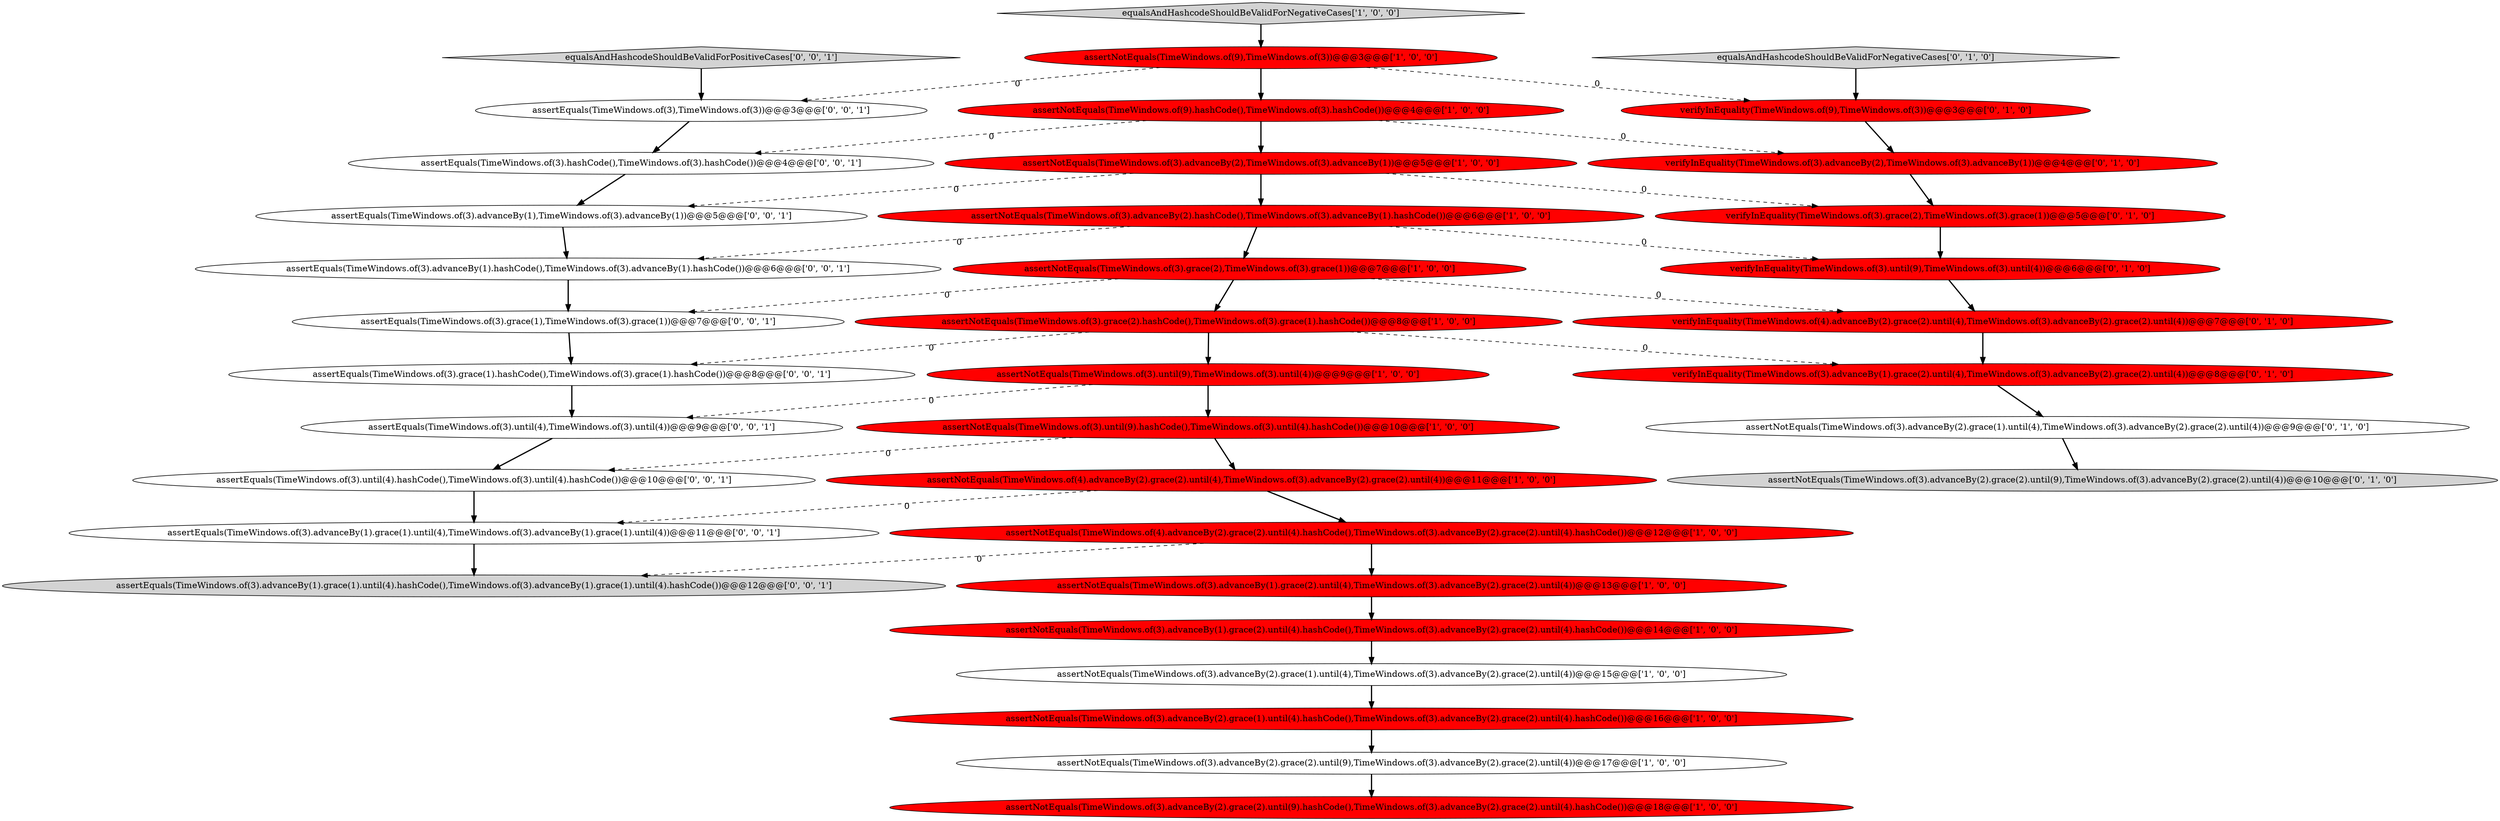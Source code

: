 digraph {
12 [style = filled, label = "assertNotEquals(TimeWindows.of(4).advanceBy(2).grace(2).until(4),TimeWindows.of(3).advanceBy(2).grace(2).until(4))@@@11@@@['1', '0', '0']", fillcolor = red, shape = ellipse image = "AAA1AAABBB1BBB"];
34 [style = filled, label = "equalsAndHashcodeShouldBeValidForPositiveCases['0', '0', '1']", fillcolor = lightgray, shape = diamond image = "AAA0AAABBB3BBB"];
29 [style = filled, label = "assertEquals(TimeWindows.of(3).hashCode(),TimeWindows.of(3).hashCode())@@@4@@@['0', '0', '1']", fillcolor = white, shape = ellipse image = "AAA0AAABBB3BBB"];
7 [style = filled, label = "assertNotEquals(TimeWindows.of(9).hashCode(),TimeWindows.of(3).hashCode())@@@4@@@['1', '0', '0']", fillcolor = red, shape = ellipse image = "AAA1AAABBB1BBB"];
9 [style = filled, label = "assertNotEquals(TimeWindows.of(3).advanceBy(2),TimeWindows.of(3).advanceBy(1))@@@5@@@['1', '0', '0']", fillcolor = red, shape = ellipse image = "AAA1AAABBB1BBB"];
25 [style = filled, label = "verifyInEquality(TimeWindows.of(3).until(9),TimeWindows.of(3).until(4))@@@6@@@['0', '1', '0']", fillcolor = red, shape = ellipse image = "AAA1AAABBB2BBB"];
2 [style = filled, label = "equalsAndHashcodeShouldBeValidForNegativeCases['1', '0', '0']", fillcolor = lightgray, shape = diamond image = "AAA0AAABBB1BBB"];
18 [style = filled, label = "verifyInEquality(TimeWindows.of(3).advanceBy(1).grace(2).until(4),TimeWindows.of(3).advanceBy(2).grace(2).until(4))@@@8@@@['0', '1', '0']", fillcolor = red, shape = ellipse image = "AAA1AAABBB2BBB"];
3 [style = filled, label = "assertNotEquals(TimeWindows.of(3).advanceBy(2).grace(2).until(9).hashCode(),TimeWindows.of(3).advanceBy(2).grace(2).until(4).hashCode())@@@18@@@['1', '0', '0']", fillcolor = red, shape = ellipse image = "AAA1AAABBB1BBB"];
21 [style = filled, label = "verifyInEquality(TimeWindows.of(3).grace(2),TimeWindows.of(3).grace(1))@@@5@@@['0', '1', '0']", fillcolor = red, shape = ellipse image = "AAA1AAABBB2BBB"];
13 [style = filled, label = "assertNotEquals(TimeWindows.of(3).advanceBy(2).grace(1).until(4),TimeWindows.of(3).advanceBy(2).grace(2).until(4))@@@15@@@['1', '0', '0']", fillcolor = white, shape = ellipse image = "AAA0AAABBB1BBB"];
0 [style = filled, label = "assertNotEquals(TimeWindows.of(3).until(9),TimeWindows.of(3).until(4))@@@9@@@['1', '0', '0']", fillcolor = red, shape = ellipse image = "AAA1AAABBB1BBB"];
20 [style = filled, label = "verifyInEquality(TimeWindows.of(3).advanceBy(2),TimeWindows.of(3).advanceBy(1))@@@4@@@['0', '1', '0']", fillcolor = red, shape = ellipse image = "AAA1AAABBB2BBB"];
1 [style = filled, label = "assertNotEquals(TimeWindows.of(3).advanceBy(1).grace(2).until(4).hashCode(),TimeWindows.of(3).advanceBy(2).grace(2).until(4).hashCode())@@@14@@@['1', '0', '0']", fillcolor = red, shape = ellipse image = "AAA1AAABBB1BBB"];
28 [style = filled, label = "assertEquals(TimeWindows.of(3).grace(1),TimeWindows.of(3).grace(1))@@@7@@@['0', '0', '1']", fillcolor = white, shape = ellipse image = "AAA0AAABBB3BBB"];
31 [style = filled, label = "assertEquals(TimeWindows.of(3).until(4).hashCode(),TimeWindows.of(3).until(4).hashCode())@@@10@@@['0', '0', '1']", fillcolor = white, shape = ellipse image = "AAA0AAABBB3BBB"];
26 [style = filled, label = "assertEquals(TimeWindows.of(3).until(4),TimeWindows.of(3).until(4))@@@9@@@['0', '0', '1']", fillcolor = white, shape = ellipse image = "AAA0AAABBB3BBB"];
4 [style = filled, label = "assertNotEquals(TimeWindows.of(3).grace(2).hashCode(),TimeWindows.of(3).grace(1).hashCode())@@@8@@@['1', '0', '0']", fillcolor = red, shape = ellipse image = "AAA1AAABBB1BBB"];
17 [style = filled, label = "verifyInEquality(TimeWindows.of(4).advanceBy(2).grace(2).until(4),TimeWindows.of(3).advanceBy(2).grace(2).until(4))@@@7@@@['0', '1', '0']", fillcolor = red, shape = ellipse image = "AAA1AAABBB2BBB"];
15 [style = filled, label = "assertNotEquals(TimeWindows.of(3).advanceBy(1).grace(2).until(4),TimeWindows.of(3).advanceBy(2).grace(2).until(4))@@@13@@@['1', '0', '0']", fillcolor = red, shape = ellipse image = "AAA1AAABBB1BBB"];
22 [style = filled, label = "assertNotEquals(TimeWindows.of(3).advanceBy(2).grace(1).until(4),TimeWindows.of(3).advanceBy(2).grace(2).until(4))@@@9@@@['0', '1', '0']", fillcolor = white, shape = ellipse image = "AAA0AAABBB2BBB"];
30 [style = filled, label = "assertEquals(TimeWindows.of(3).advanceBy(1).hashCode(),TimeWindows.of(3).advanceBy(1).hashCode())@@@6@@@['0', '0', '1']", fillcolor = white, shape = ellipse image = "AAA0AAABBB3BBB"];
32 [style = filled, label = "assertEquals(TimeWindows.of(3).advanceBy(1),TimeWindows.of(3).advanceBy(1))@@@5@@@['0', '0', '1']", fillcolor = white, shape = ellipse image = "AAA0AAABBB3BBB"];
11 [style = filled, label = "assertNotEquals(TimeWindows.of(9),TimeWindows.of(3))@@@3@@@['1', '0', '0']", fillcolor = red, shape = ellipse image = "AAA1AAABBB1BBB"];
5 [style = filled, label = "assertNotEquals(TimeWindows.of(3).advanceBy(2).hashCode(),TimeWindows.of(3).advanceBy(1).hashCode())@@@6@@@['1', '0', '0']", fillcolor = red, shape = ellipse image = "AAA1AAABBB1BBB"];
19 [style = filled, label = "equalsAndHashcodeShouldBeValidForNegativeCases['0', '1', '0']", fillcolor = lightgray, shape = diamond image = "AAA0AAABBB2BBB"];
36 [style = filled, label = "assertEquals(TimeWindows.of(3),TimeWindows.of(3))@@@3@@@['0', '0', '1']", fillcolor = white, shape = ellipse image = "AAA0AAABBB3BBB"];
10 [style = filled, label = "assertNotEquals(TimeWindows.of(3).grace(2),TimeWindows.of(3).grace(1))@@@7@@@['1', '0', '0']", fillcolor = red, shape = ellipse image = "AAA1AAABBB1BBB"];
33 [style = filled, label = "assertEquals(TimeWindows.of(3).grace(1).hashCode(),TimeWindows.of(3).grace(1).hashCode())@@@8@@@['0', '0', '1']", fillcolor = white, shape = ellipse image = "AAA0AAABBB3BBB"];
6 [style = filled, label = "assertNotEquals(TimeWindows.of(3).advanceBy(2).grace(1).until(4).hashCode(),TimeWindows.of(3).advanceBy(2).grace(2).until(4).hashCode())@@@16@@@['1', '0', '0']", fillcolor = red, shape = ellipse image = "AAA1AAABBB1BBB"];
14 [style = filled, label = "assertNotEquals(TimeWindows.of(3).advanceBy(2).grace(2).until(9),TimeWindows.of(3).advanceBy(2).grace(2).until(4))@@@17@@@['1', '0', '0']", fillcolor = white, shape = ellipse image = "AAA0AAABBB1BBB"];
24 [style = filled, label = "verifyInEquality(TimeWindows.of(9),TimeWindows.of(3))@@@3@@@['0', '1', '0']", fillcolor = red, shape = ellipse image = "AAA1AAABBB2BBB"];
27 [style = filled, label = "assertEquals(TimeWindows.of(3).advanceBy(1).grace(1).until(4).hashCode(),TimeWindows.of(3).advanceBy(1).grace(1).until(4).hashCode())@@@12@@@['0', '0', '1']", fillcolor = lightgray, shape = ellipse image = "AAA0AAABBB3BBB"];
23 [style = filled, label = "assertNotEquals(TimeWindows.of(3).advanceBy(2).grace(2).until(9),TimeWindows.of(3).advanceBy(2).grace(2).until(4))@@@10@@@['0', '1', '0']", fillcolor = lightgray, shape = ellipse image = "AAA0AAABBB2BBB"];
16 [style = filled, label = "assertNotEquals(TimeWindows.of(4).advanceBy(2).grace(2).until(4).hashCode(),TimeWindows.of(3).advanceBy(2).grace(2).until(4).hashCode())@@@12@@@['1', '0', '0']", fillcolor = red, shape = ellipse image = "AAA1AAABBB1BBB"];
35 [style = filled, label = "assertEquals(TimeWindows.of(3).advanceBy(1).grace(1).until(4),TimeWindows.of(3).advanceBy(1).grace(1).until(4))@@@11@@@['0', '0', '1']", fillcolor = white, shape = ellipse image = "AAA0AAABBB3BBB"];
8 [style = filled, label = "assertNotEquals(TimeWindows.of(3).until(9).hashCode(),TimeWindows.of(3).until(4).hashCode())@@@10@@@['1', '0', '0']", fillcolor = red, shape = ellipse image = "AAA1AAABBB1BBB"];
14->3 [style = bold, label=""];
5->10 [style = bold, label=""];
16->15 [style = bold, label=""];
4->18 [style = dashed, label="0"];
35->27 [style = bold, label=""];
12->35 [style = dashed, label="0"];
16->27 [style = dashed, label="0"];
36->29 [style = bold, label=""];
7->20 [style = dashed, label="0"];
10->28 [style = dashed, label="0"];
0->26 [style = dashed, label="0"];
5->25 [style = dashed, label="0"];
12->16 [style = bold, label=""];
21->25 [style = bold, label=""];
32->30 [style = bold, label=""];
11->36 [style = dashed, label="0"];
25->17 [style = bold, label=""];
1->13 [style = bold, label=""];
22->23 [style = bold, label=""];
4->33 [style = dashed, label="0"];
9->32 [style = dashed, label="0"];
4->0 [style = bold, label=""];
33->26 [style = bold, label=""];
19->24 [style = bold, label=""];
24->20 [style = bold, label=""];
6->14 [style = bold, label=""];
7->9 [style = bold, label=""];
20->21 [style = bold, label=""];
26->31 [style = bold, label=""];
18->22 [style = bold, label=""];
30->28 [style = bold, label=""];
28->33 [style = bold, label=""];
31->35 [style = bold, label=""];
9->21 [style = dashed, label="0"];
29->32 [style = bold, label=""];
11->7 [style = bold, label=""];
34->36 [style = bold, label=""];
11->24 [style = dashed, label="0"];
0->8 [style = bold, label=""];
10->17 [style = dashed, label="0"];
10->4 [style = bold, label=""];
9->5 [style = bold, label=""];
7->29 [style = dashed, label="0"];
8->31 [style = dashed, label="0"];
13->6 [style = bold, label=""];
2->11 [style = bold, label=""];
8->12 [style = bold, label=""];
17->18 [style = bold, label=""];
5->30 [style = dashed, label="0"];
15->1 [style = bold, label=""];
}
